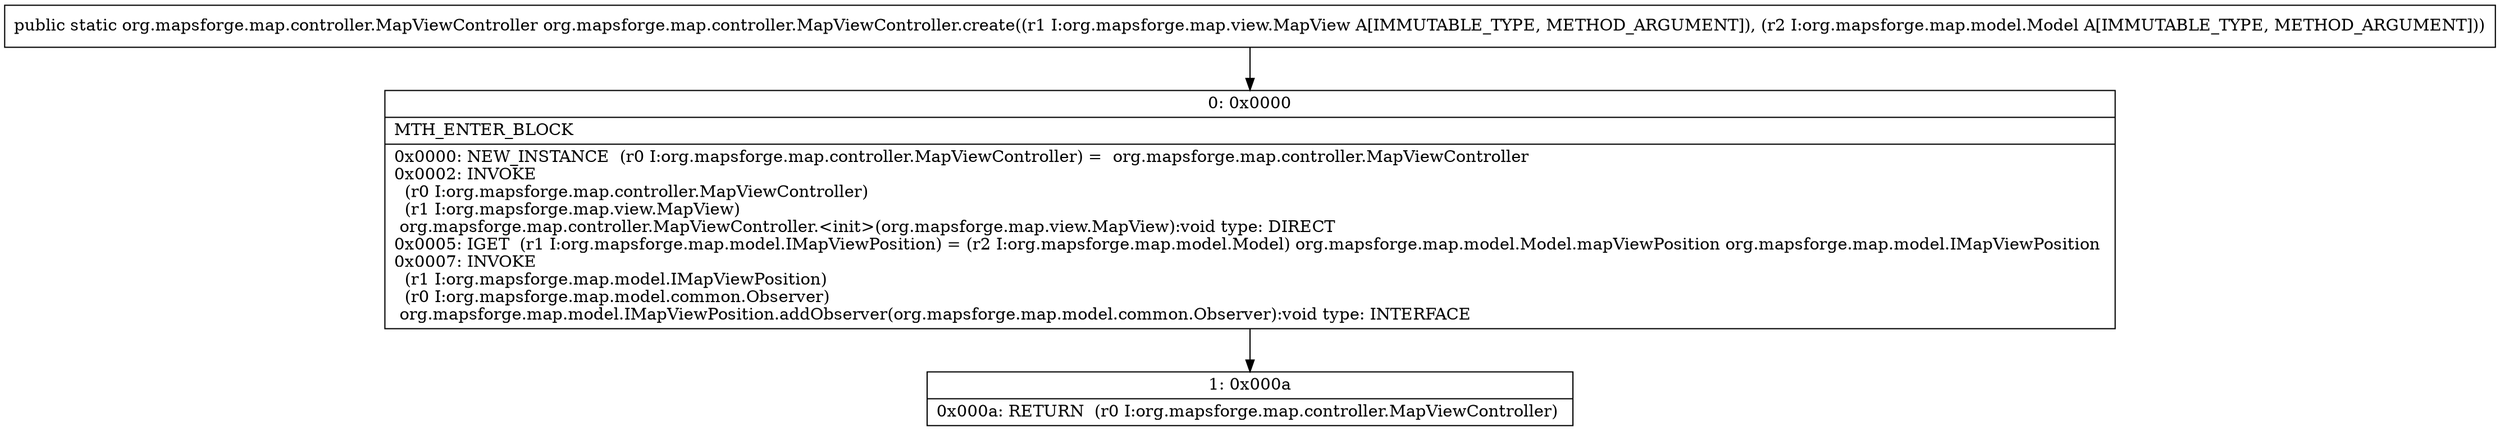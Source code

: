 digraph "CFG fororg.mapsforge.map.controller.MapViewController.create(Lorg\/mapsforge\/map\/view\/MapView;Lorg\/mapsforge\/map\/model\/Model;)Lorg\/mapsforge\/map\/controller\/MapViewController;" {
Node_0 [shape=record,label="{0\:\ 0x0000|MTH_ENTER_BLOCK\l|0x0000: NEW_INSTANCE  (r0 I:org.mapsforge.map.controller.MapViewController) =  org.mapsforge.map.controller.MapViewController \l0x0002: INVOKE  \l  (r0 I:org.mapsforge.map.controller.MapViewController)\l  (r1 I:org.mapsforge.map.view.MapView)\l org.mapsforge.map.controller.MapViewController.\<init\>(org.mapsforge.map.view.MapView):void type: DIRECT \l0x0005: IGET  (r1 I:org.mapsforge.map.model.IMapViewPosition) = (r2 I:org.mapsforge.map.model.Model) org.mapsforge.map.model.Model.mapViewPosition org.mapsforge.map.model.IMapViewPosition \l0x0007: INVOKE  \l  (r1 I:org.mapsforge.map.model.IMapViewPosition)\l  (r0 I:org.mapsforge.map.model.common.Observer)\l org.mapsforge.map.model.IMapViewPosition.addObserver(org.mapsforge.map.model.common.Observer):void type: INTERFACE \l}"];
Node_1 [shape=record,label="{1\:\ 0x000a|0x000a: RETURN  (r0 I:org.mapsforge.map.controller.MapViewController) \l}"];
MethodNode[shape=record,label="{public static org.mapsforge.map.controller.MapViewController org.mapsforge.map.controller.MapViewController.create((r1 I:org.mapsforge.map.view.MapView A[IMMUTABLE_TYPE, METHOD_ARGUMENT]), (r2 I:org.mapsforge.map.model.Model A[IMMUTABLE_TYPE, METHOD_ARGUMENT])) }"];
MethodNode -> Node_0;
Node_0 -> Node_1;
}

